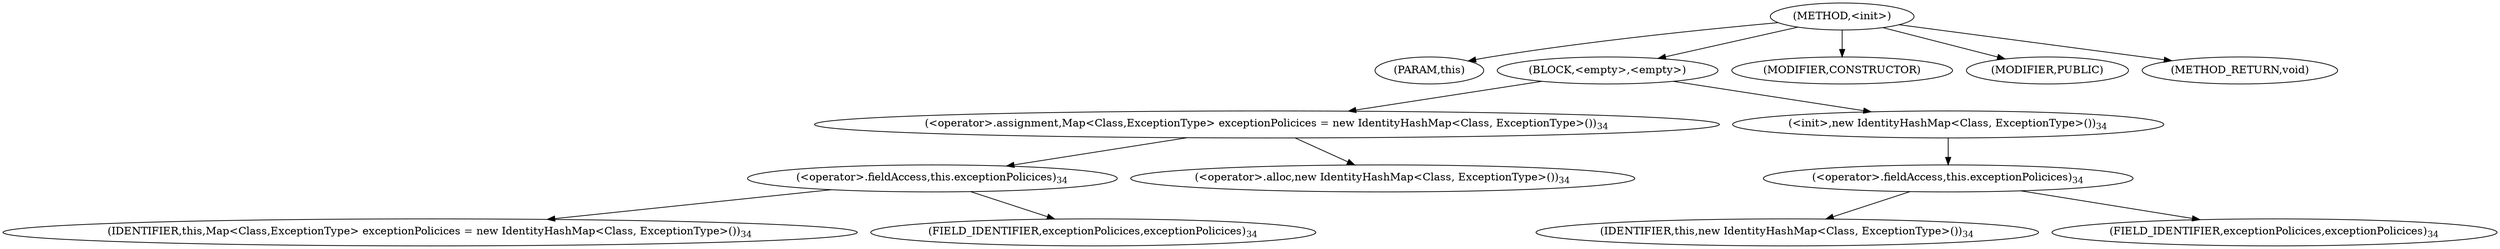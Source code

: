 digraph "&lt;init&gt;" {  
"127" [label = <(METHOD,&lt;init&gt;)> ]
"128" [label = <(PARAM,this)> ]
"129" [label = <(BLOCK,&lt;empty&gt;,&lt;empty&gt;)> ]
"130" [label = <(&lt;operator&gt;.assignment,Map&lt;Class,ExceptionType&gt; exceptionPolicices = new IdentityHashMap&lt;Class, ExceptionType&gt;())<SUB>34</SUB>> ]
"131" [label = <(&lt;operator&gt;.fieldAccess,this.exceptionPolicices)<SUB>34</SUB>> ]
"132" [label = <(IDENTIFIER,this,Map&lt;Class,ExceptionType&gt; exceptionPolicices = new IdentityHashMap&lt;Class, ExceptionType&gt;())<SUB>34</SUB>> ]
"133" [label = <(FIELD_IDENTIFIER,exceptionPolicices,exceptionPolicices)<SUB>34</SUB>> ]
"134" [label = <(&lt;operator&gt;.alloc,new IdentityHashMap&lt;Class, ExceptionType&gt;())<SUB>34</SUB>> ]
"135" [label = <(&lt;init&gt;,new IdentityHashMap&lt;Class, ExceptionType&gt;())<SUB>34</SUB>> ]
"136" [label = <(&lt;operator&gt;.fieldAccess,this.exceptionPolicices)<SUB>34</SUB>> ]
"137" [label = <(IDENTIFIER,this,new IdentityHashMap&lt;Class, ExceptionType&gt;())<SUB>34</SUB>> ]
"138" [label = <(FIELD_IDENTIFIER,exceptionPolicices,exceptionPolicices)<SUB>34</SUB>> ]
"139" [label = <(MODIFIER,CONSTRUCTOR)> ]
"140" [label = <(MODIFIER,PUBLIC)> ]
"141" [label = <(METHOD_RETURN,void)> ]
  "127" -> "128" 
  "127" -> "129" 
  "127" -> "139" 
  "127" -> "140" 
  "127" -> "141" 
  "129" -> "130" 
  "129" -> "135" 
  "130" -> "131" 
  "130" -> "134" 
  "131" -> "132" 
  "131" -> "133" 
  "135" -> "136" 
  "136" -> "137" 
  "136" -> "138" 
}
